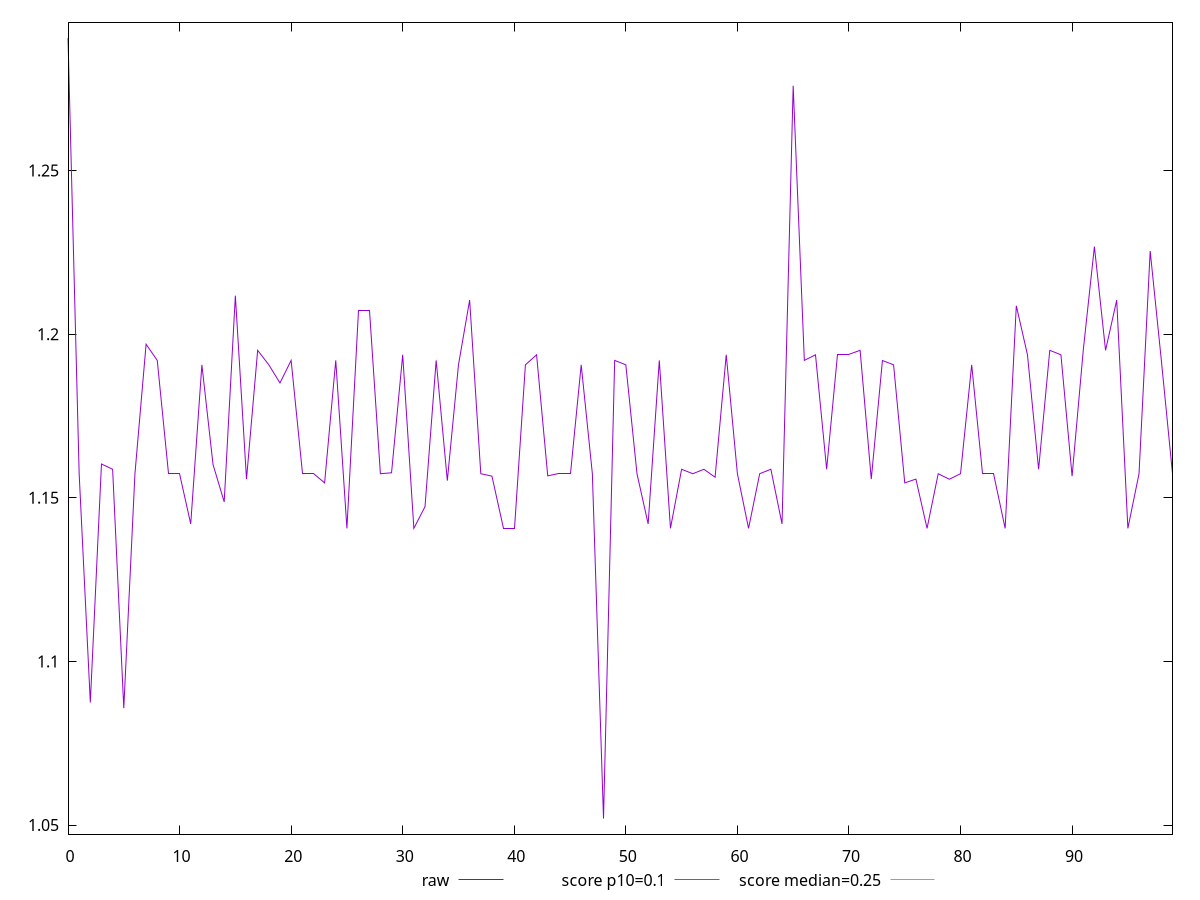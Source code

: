 reset

$raw <<EOF
0 1.290557340833876
1 1.1573681589762368
2 1.0874647301567926
3 1.1603369089762368
4 1.158725580851237
5 1.0857120174831814
6 1.1573681589762368
7 1.1969276207817925
8 1.1920010799831815
9 1.1573681589762368
10 1.1573681589762368
11 1.142026362101237
12 1.1906436581081814
13 1.1601635691324867
14 1.1487524414062498
15 1.2117713707817923
16 1.155719751993815
17 1.1950721520317924
18 1.1906436581081814
19 1.1850990125868055
20 1.1920010799831813
21 1.1573681589762368
22 1.1573681589762368
23 1.154564966837565
24 1.1920010799831813
25 1.1406689402262369
26 1.2073428768581813
27 1.2073428768581813
28 1.1573681589762368
29 1.157651362101237
30 1.1937147301567925
31 1.1406689402262369
32 1.1472998046874998
33 1.1920010799831813
34 1.155259038289388
35 1.1906436581081814
36 1.2104139489067924
37 1.1573681589762368
38 1.156616460164388
39 1.1406689402262369
40 1.1406689402262369
41 1.1906436581081814
42 1.1937147301567925
43 1.1567116750081379
44 1.1573681589762368
45 1.1573681589762368
46 1.1906436581081814
47 1.1573681589762368
48 1.0519858178032768
49 1.1920010799831813
50 1.1906436581081814
51 1.1573681589762368
52 1.142026362101237
53 1.1920010799831813
54 1.1406689402262369
55 1.158725580851237
56 1.1573681589762368
57 1.158725580851237
58 1.1562939402262369
59 1.1937147301567925
60 1.1573681589762368
61 1.1406689402262369
62 1.1573681589762368
63 1.158725580851237
64 1.142026362101237
65 1.2759357638888889
66 1.1920010799831813
67 1.1937147301567925
68 1.158725580851237
69 1.1937147301567925
70 1.1937147301567925
71 1.1950721520317924
72 1.155719751993815
73 1.1919620174831813
74 1.1906436581081814
75 1.154564966837565
76 1.155719751993815
77 1.1406689402262369
78 1.1573681589762368
79 1.155680689493815
80 1.1573681589762368
81 1.1906436581081814
82 1.1573681589762368
83 1.1573681589762368
84 1.1406689402262369
85 1.2087002987331812
86 1.1937147301567925
87 1.158725580851237
88 1.1950721520317924
89 1.1937147301567925
90 1.156616460164388
91 1.1950721520317924
92 1.2267714080810546
93 1.1950721520317924
94 1.2104139489067924
95 1.1406689402262369
96 1.1573681589762368
97 1.2254139862060547
98 1.1920010799831813
99 1.1573681589762368
EOF

set key outside below
set xrange [0:99]
set yrange [1.047214387342665:1.2953287712944879]
set trange [1.047214387342665:1.2953287712944879]
set terminal svg size 640, 500 enhanced background rgb 'white'
set output "report_00009_2021-02-08T22-37-41.559Z/cumulative-layout-shift/samples/pages+cached/raw/values.svg"

plot $raw title "raw" with line, \
     0.1 title "score p10=0.1", \
     0.25 title "score median=0.25"

reset

